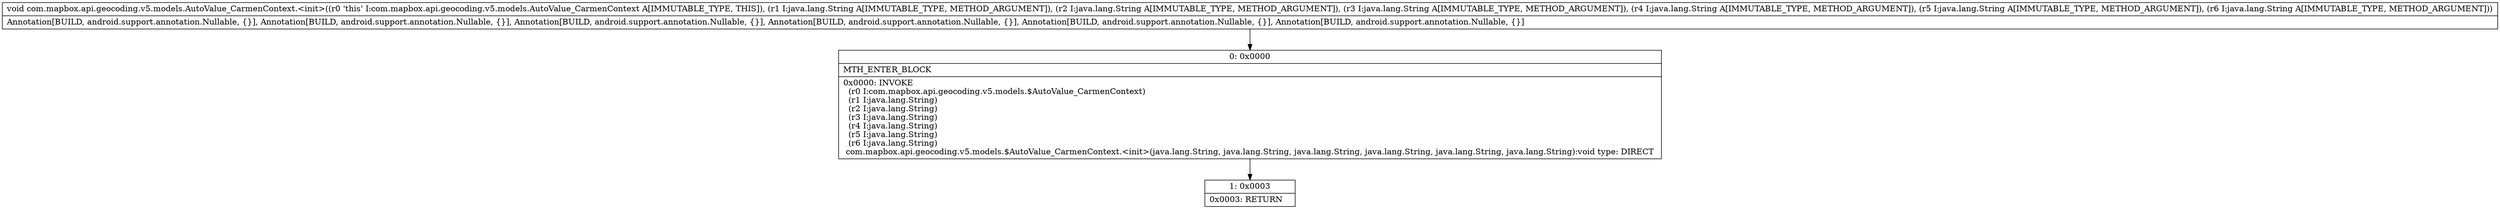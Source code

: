 digraph "CFG forcom.mapbox.api.geocoding.v5.models.AutoValue_CarmenContext.\<init\>(Ljava\/lang\/String;Ljava\/lang\/String;Ljava\/lang\/String;Ljava\/lang\/String;Ljava\/lang\/String;Ljava\/lang\/String;)V" {
Node_0 [shape=record,label="{0\:\ 0x0000|MTH_ENTER_BLOCK\l|0x0000: INVOKE  \l  (r0 I:com.mapbox.api.geocoding.v5.models.$AutoValue_CarmenContext)\l  (r1 I:java.lang.String)\l  (r2 I:java.lang.String)\l  (r3 I:java.lang.String)\l  (r4 I:java.lang.String)\l  (r5 I:java.lang.String)\l  (r6 I:java.lang.String)\l com.mapbox.api.geocoding.v5.models.$AutoValue_CarmenContext.\<init\>(java.lang.String, java.lang.String, java.lang.String, java.lang.String, java.lang.String, java.lang.String):void type: DIRECT \l}"];
Node_1 [shape=record,label="{1\:\ 0x0003|0x0003: RETURN   \l}"];
MethodNode[shape=record,label="{void com.mapbox.api.geocoding.v5.models.AutoValue_CarmenContext.\<init\>((r0 'this' I:com.mapbox.api.geocoding.v5.models.AutoValue_CarmenContext A[IMMUTABLE_TYPE, THIS]), (r1 I:java.lang.String A[IMMUTABLE_TYPE, METHOD_ARGUMENT]), (r2 I:java.lang.String A[IMMUTABLE_TYPE, METHOD_ARGUMENT]), (r3 I:java.lang.String A[IMMUTABLE_TYPE, METHOD_ARGUMENT]), (r4 I:java.lang.String A[IMMUTABLE_TYPE, METHOD_ARGUMENT]), (r5 I:java.lang.String A[IMMUTABLE_TYPE, METHOD_ARGUMENT]), (r6 I:java.lang.String A[IMMUTABLE_TYPE, METHOD_ARGUMENT]))  | Annotation[BUILD, android.support.annotation.Nullable, \{\}], Annotation[BUILD, android.support.annotation.Nullable, \{\}], Annotation[BUILD, android.support.annotation.Nullable, \{\}], Annotation[BUILD, android.support.annotation.Nullable, \{\}], Annotation[BUILD, android.support.annotation.Nullable, \{\}], Annotation[BUILD, android.support.annotation.Nullable, \{\}]\l}"];
MethodNode -> Node_0;
Node_0 -> Node_1;
}

